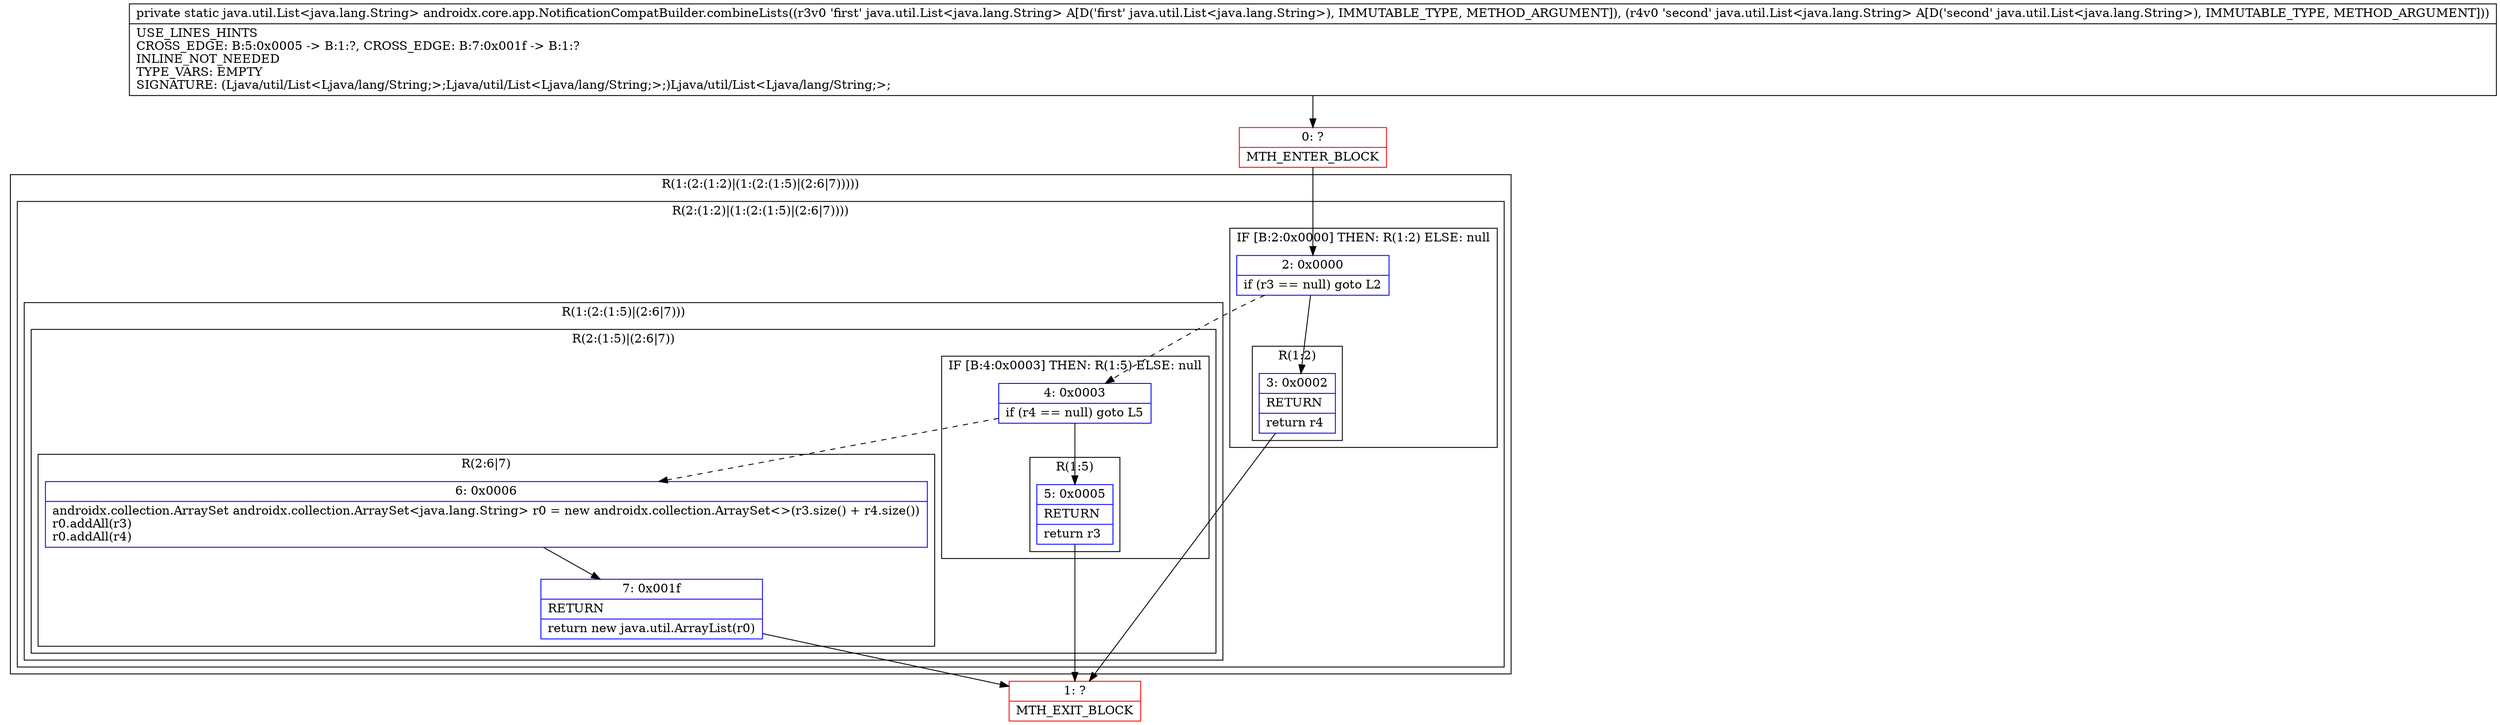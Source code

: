 digraph "CFG forandroidx.core.app.NotificationCompatBuilder.combineLists(Ljava\/util\/List;Ljava\/util\/List;)Ljava\/util\/List;" {
subgraph cluster_Region_2080566394 {
label = "R(1:(2:(1:2)|(1:(2:(1:5)|(2:6|7)))))";
node [shape=record,color=blue];
subgraph cluster_Region_137701709 {
label = "R(2:(1:2)|(1:(2:(1:5)|(2:6|7))))";
node [shape=record,color=blue];
subgraph cluster_IfRegion_251428547 {
label = "IF [B:2:0x0000] THEN: R(1:2) ELSE: null";
node [shape=record,color=blue];
Node_2 [shape=record,label="{2\:\ 0x0000|if (r3 == null) goto L2\l}"];
subgraph cluster_Region_1711683042 {
label = "R(1:2)";
node [shape=record,color=blue];
Node_3 [shape=record,label="{3\:\ 0x0002|RETURN\l|return r4\l}"];
}
}
subgraph cluster_Region_218915940 {
label = "R(1:(2:(1:5)|(2:6|7)))";
node [shape=record,color=blue];
subgraph cluster_Region_751983561 {
label = "R(2:(1:5)|(2:6|7))";
node [shape=record,color=blue];
subgraph cluster_IfRegion_1094001398 {
label = "IF [B:4:0x0003] THEN: R(1:5) ELSE: null";
node [shape=record,color=blue];
Node_4 [shape=record,label="{4\:\ 0x0003|if (r4 == null) goto L5\l}"];
subgraph cluster_Region_382445079 {
label = "R(1:5)";
node [shape=record,color=blue];
Node_5 [shape=record,label="{5\:\ 0x0005|RETURN\l|return r3\l}"];
}
}
subgraph cluster_Region_1558439158 {
label = "R(2:6|7)";
node [shape=record,color=blue];
Node_6 [shape=record,label="{6\:\ 0x0006|androidx.collection.ArraySet androidx.collection.ArraySet\<java.lang.String\> r0 = new androidx.collection.ArraySet\<\>(r3.size() + r4.size())\lr0.addAll(r3)\lr0.addAll(r4)\l}"];
Node_7 [shape=record,label="{7\:\ 0x001f|RETURN\l|return new java.util.ArrayList(r0)\l}"];
}
}
}
}
}
Node_0 [shape=record,color=red,label="{0\:\ ?|MTH_ENTER_BLOCK\l}"];
Node_1 [shape=record,color=red,label="{1\:\ ?|MTH_EXIT_BLOCK\l}"];
MethodNode[shape=record,label="{private static java.util.List\<java.lang.String\> androidx.core.app.NotificationCompatBuilder.combineLists((r3v0 'first' java.util.List\<java.lang.String\> A[D('first' java.util.List\<java.lang.String\>), IMMUTABLE_TYPE, METHOD_ARGUMENT]), (r4v0 'second' java.util.List\<java.lang.String\> A[D('second' java.util.List\<java.lang.String\>), IMMUTABLE_TYPE, METHOD_ARGUMENT]))  | USE_LINES_HINTS\lCROSS_EDGE: B:5:0x0005 \-\> B:1:?, CROSS_EDGE: B:7:0x001f \-\> B:1:?\lINLINE_NOT_NEEDED\lTYPE_VARS: EMPTY\lSIGNATURE: (Ljava\/util\/List\<Ljava\/lang\/String;\>;Ljava\/util\/List\<Ljava\/lang\/String;\>;)Ljava\/util\/List\<Ljava\/lang\/String;\>;\l}"];
MethodNode -> Node_0;Node_2 -> Node_3;
Node_2 -> Node_4[style=dashed];
Node_3 -> Node_1;
Node_4 -> Node_5;
Node_4 -> Node_6[style=dashed];
Node_5 -> Node_1;
Node_6 -> Node_7;
Node_7 -> Node_1;
Node_0 -> Node_2;
}

